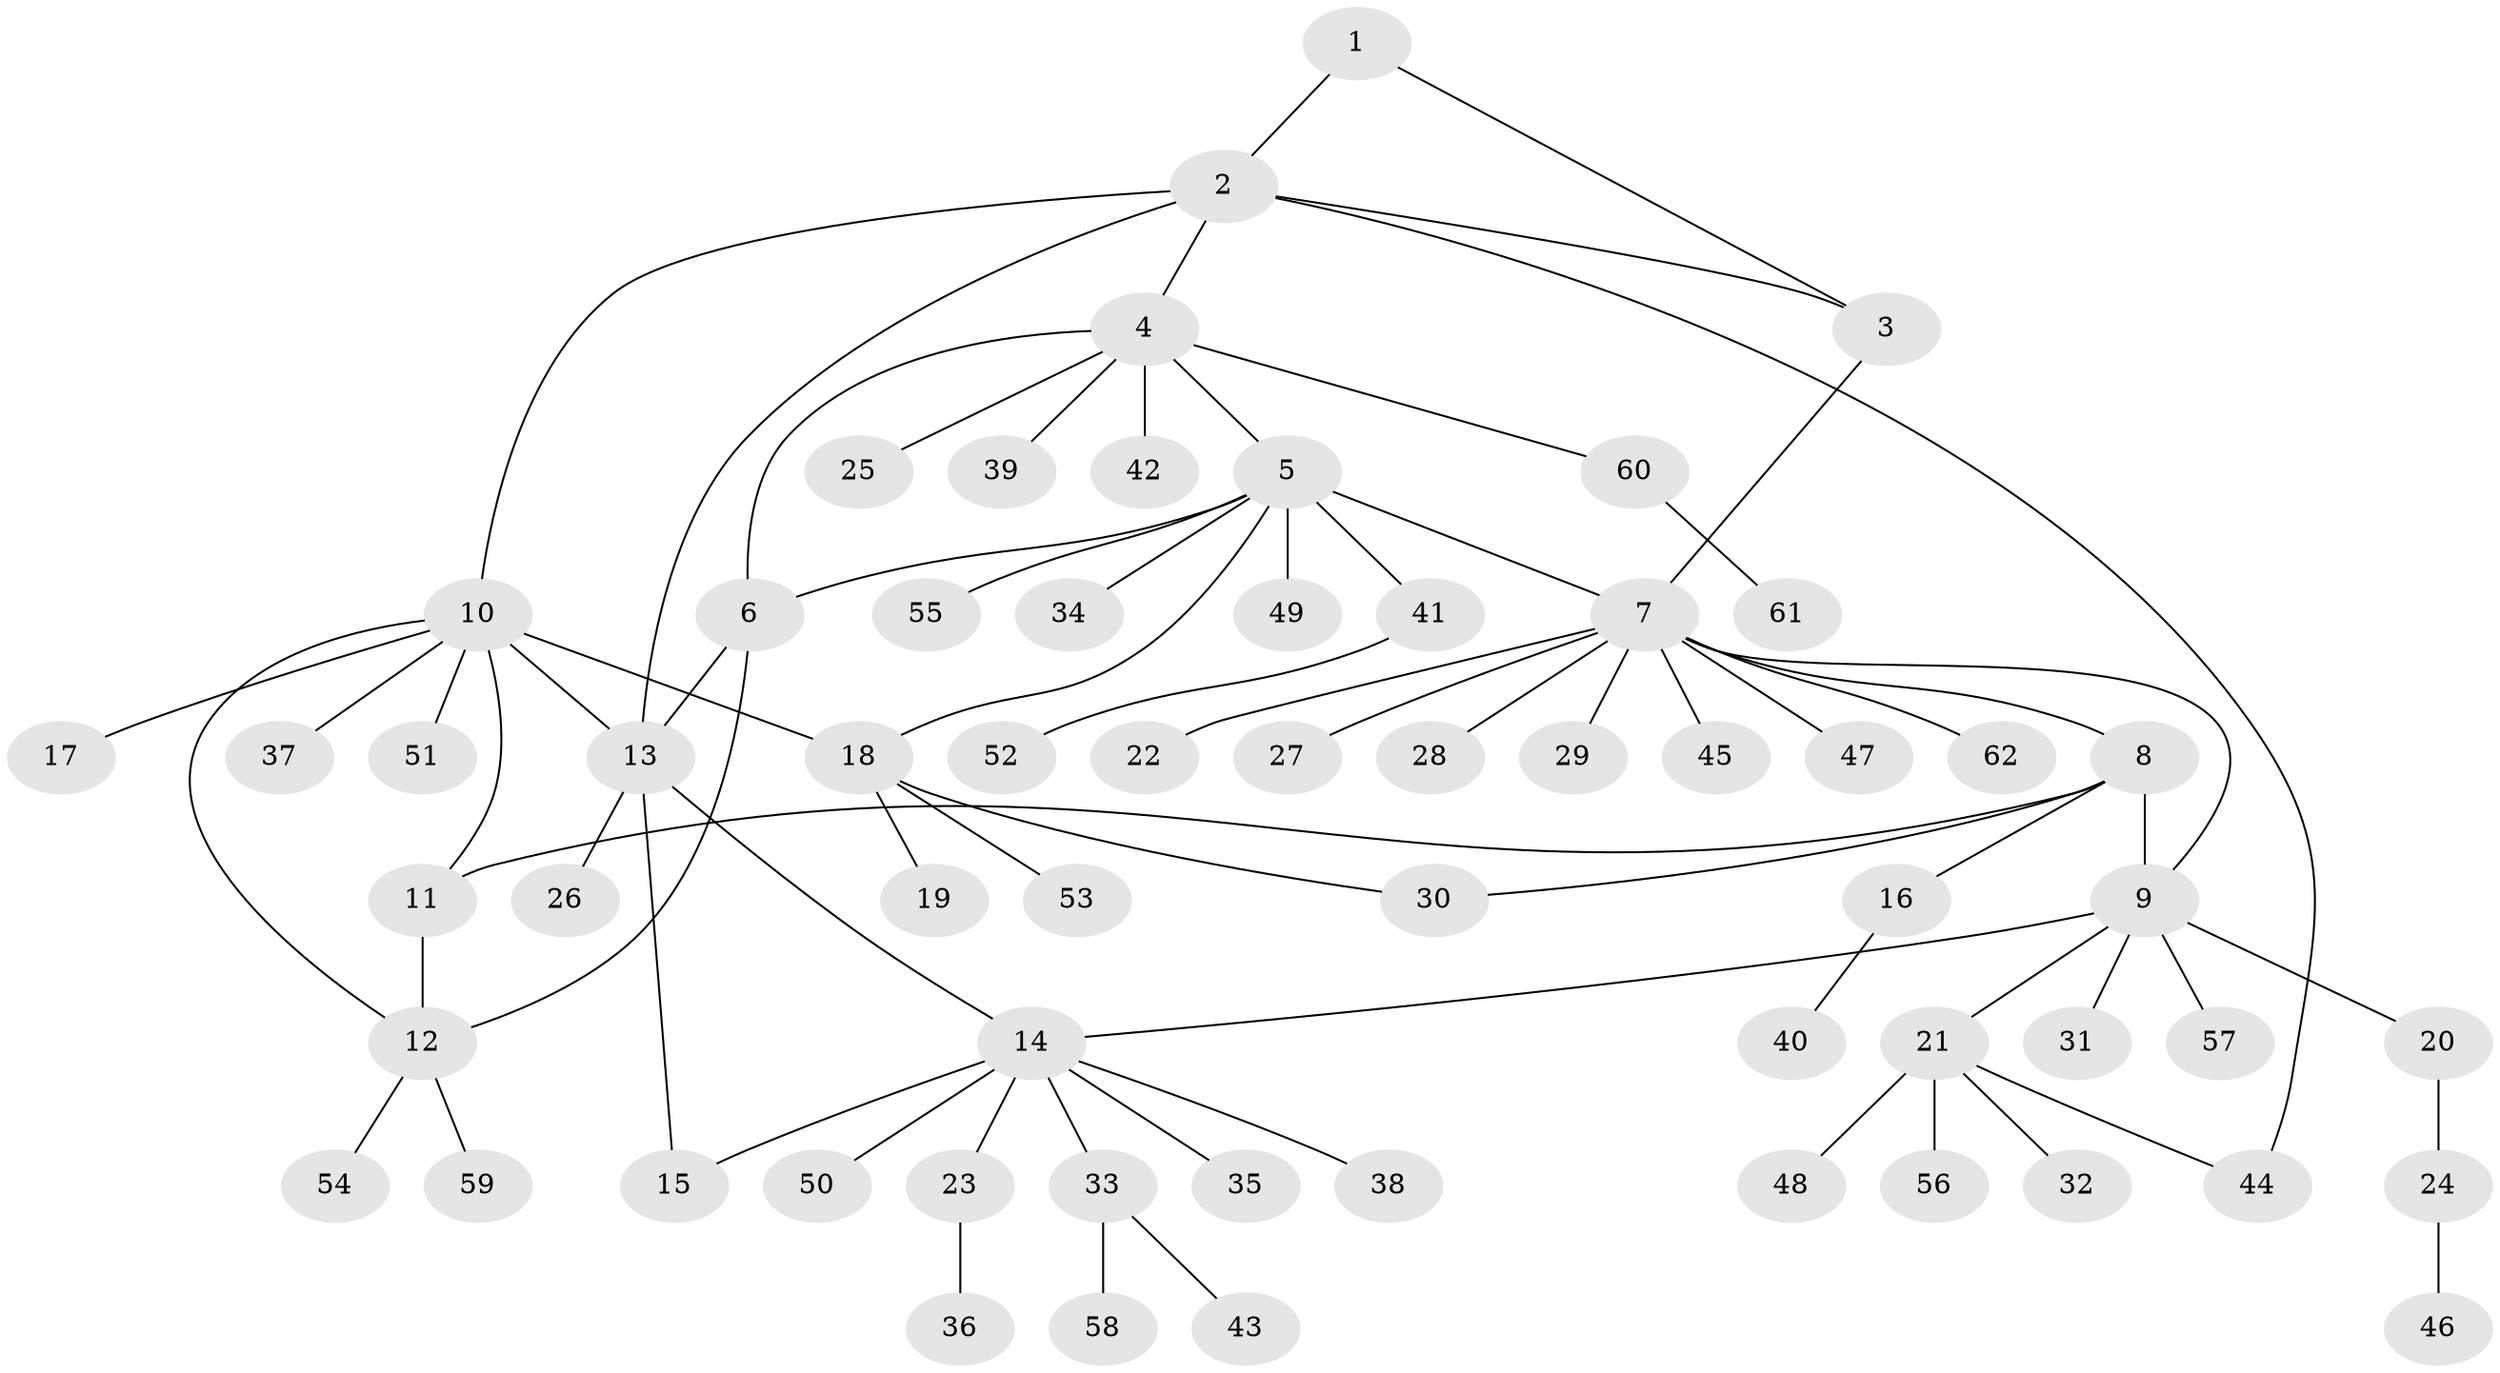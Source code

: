 // coarse degree distribution, {5: 0.14285714285714285, 4: 0.09523809523809523, 1: 0.5238095238095238, 7: 0.047619047619047616, 6: 0.09523809523809523, 3: 0.047619047619047616, 2: 0.047619047619047616}
// Generated by graph-tools (version 1.1) at 2025/37/03/04/25 23:37:45]
// undirected, 62 vertices, 75 edges
graph export_dot {
  node [color=gray90,style=filled];
  1;
  2;
  3;
  4;
  5;
  6;
  7;
  8;
  9;
  10;
  11;
  12;
  13;
  14;
  15;
  16;
  17;
  18;
  19;
  20;
  21;
  22;
  23;
  24;
  25;
  26;
  27;
  28;
  29;
  30;
  31;
  32;
  33;
  34;
  35;
  36;
  37;
  38;
  39;
  40;
  41;
  42;
  43;
  44;
  45;
  46;
  47;
  48;
  49;
  50;
  51;
  52;
  53;
  54;
  55;
  56;
  57;
  58;
  59;
  60;
  61;
  62;
  1 -- 2;
  1 -- 3;
  2 -- 3;
  2 -- 4;
  2 -- 10;
  2 -- 13;
  2 -- 44;
  3 -- 7;
  4 -- 5;
  4 -- 6;
  4 -- 25;
  4 -- 39;
  4 -- 42;
  4 -- 60;
  5 -- 6;
  5 -- 7;
  5 -- 18;
  5 -- 34;
  5 -- 41;
  5 -- 49;
  5 -- 55;
  6 -- 12;
  6 -- 13;
  7 -- 8;
  7 -- 9;
  7 -- 22;
  7 -- 27;
  7 -- 28;
  7 -- 29;
  7 -- 45;
  7 -- 47;
  7 -- 62;
  8 -- 9;
  8 -- 11;
  8 -- 16;
  8 -- 30;
  9 -- 14;
  9 -- 20;
  9 -- 21;
  9 -- 31;
  9 -- 57;
  10 -- 11;
  10 -- 12;
  10 -- 13;
  10 -- 17;
  10 -- 18;
  10 -- 37;
  10 -- 51;
  11 -- 12;
  12 -- 54;
  12 -- 59;
  13 -- 14;
  13 -- 15;
  13 -- 26;
  14 -- 15;
  14 -- 23;
  14 -- 33;
  14 -- 35;
  14 -- 38;
  14 -- 50;
  16 -- 40;
  18 -- 19;
  18 -- 30;
  18 -- 53;
  20 -- 24;
  21 -- 32;
  21 -- 44;
  21 -- 48;
  21 -- 56;
  23 -- 36;
  24 -- 46;
  33 -- 43;
  33 -- 58;
  41 -- 52;
  60 -- 61;
}
